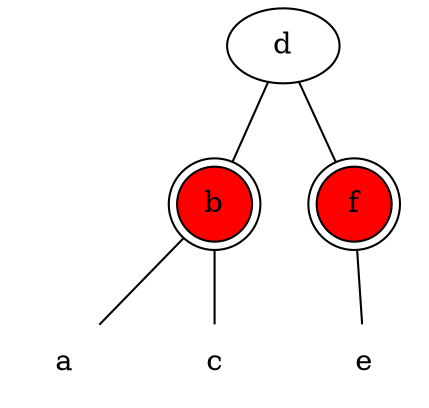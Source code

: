 strict graph {
  a [shape=none]
  b [shape=doublecircle, style=filled, fillcolor=red]
  c [shape=none]
  d
  e [shape=none]
  f [shape=doublecircle, style=filled, fillcolor=red]
  b -- a
  b -- c
  d -- b
  d -- f
  f -- e
}
